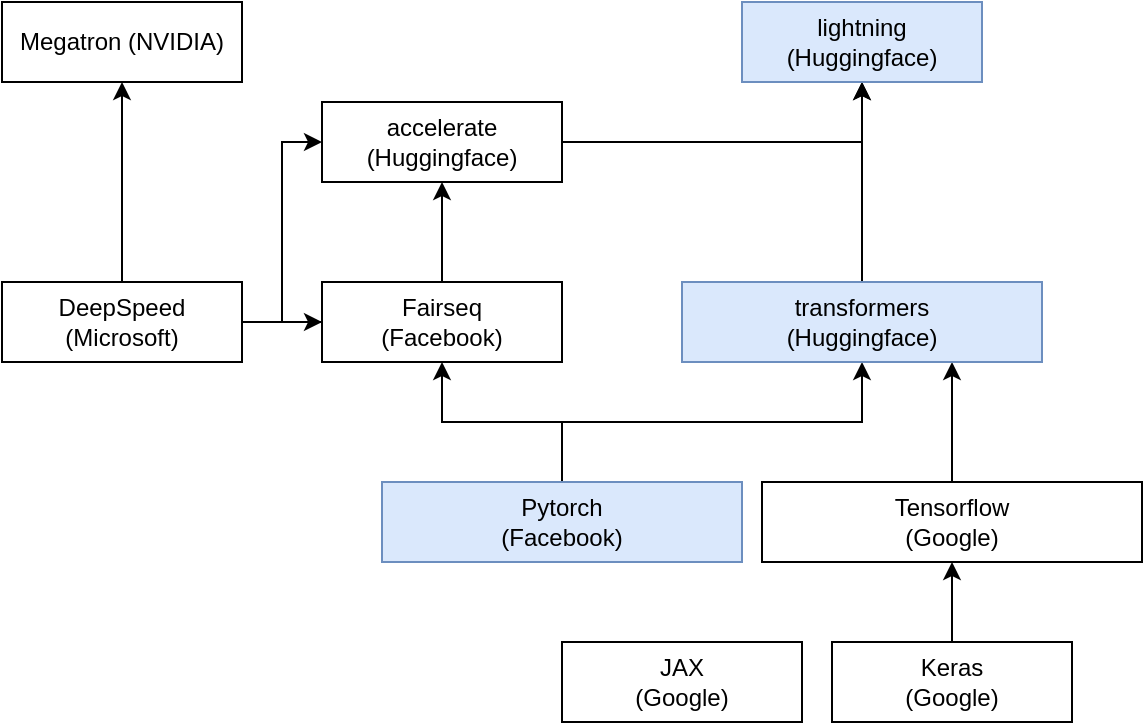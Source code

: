 <mxfile version="20.3.0" type="device"><diagram id="eN-JvWgIFwGv_E4J6JoS" name="Page-1"><mxGraphModel dx="996" dy="759" grid="1" gridSize="10" guides="1" tooltips="1" connect="1" arrows="1" fold="1" page="1" pageScale="1" pageWidth="850" pageHeight="1100" math="0" shadow="0"><root><mxCell id="0"/><mxCell id="1" parent="0"/><mxCell id="2Cd5YB76jDVJ4VVycv9u-18" style="edgeStyle=orthogonalEdgeStyle;rounded=0;orthogonalLoop=1;jettySize=auto;html=1;" edge="1" parent="1" source="2Cd5YB76jDVJ4VVycv9u-1" target="2Cd5YB76jDVJ4VVycv9u-4"><mxGeometry relative="1" as="geometry"/></mxCell><mxCell id="2Cd5YB76jDVJ4VVycv9u-20" style="edgeStyle=orthogonalEdgeStyle;rounded=0;orthogonalLoop=1;jettySize=auto;html=1;" edge="1" parent="1" source="2Cd5YB76jDVJ4VVycv9u-1" target="2Cd5YB76jDVJ4VVycv9u-9"><mxGeometry relative="1" as="geometry"/></mxCell><mxCell id="2Cd5YB76jDVJ4VVycv9u-1" value="Pytorch&lt;br&gt;(Facebook)" style="rounded=0;whiteSpace=wrap;html=1;fillColor=#dae8fc;strokeColor=#6c8ebf;" vertex="1" parent="1"><mxGeometry x="230" y="430" width="180" height="40" as="geometry"/></mxCell><mxCell id="2Cd5YB76jDVJ4VVycv9u-19" style="edgeStyle=orthogonalEdgeStyle;rounded=0;orthogonalLoop=1;jettySize=auto;html=1;entryX=0.75;entryY=1;entryDx=0;entryDy=0;" edge="1" parent="1" source="2Cd5YB76jDVJ4VVycv9u-2" target="2Cd5YB76jDVJ4VVycv9u-4"><mxGeometry relative="1" as="geometry"/></mxCell><mxCell id="2Cd5YB76jDVJ4VVycv9u-2" value="Tensorflow&lt;br&gt;(Google)" style="rounded=0;whiteSpace=wrap;html=1;" vertex="1" parent="1"><mxGeometry x="420" y="430" width="190" height="40" as="geometry"/></mxCell><mxCell id="2Cd5YB76jDVJ4VVycv9u-3" value="JAX&lt;br&gt;(Google)" style="rounded=0;whiteSpace=wrap;html=1;" vertex="1" parent="1"><mxGeometry x="320" y="510" width="120" height="40" as="geometry"/></mxCell><mxCell id="2Cd5YB76jDVJ4VVycv9u-14" style="edgeStyle=orthogonalEdgeStyle;rounded=0;orthogonalLoop=1;jettySize=auto;html=1;" edge="1" parent="1" source="2Cd5YB76jDVJ4VVycv9u-4" target="2Cd5YB76jDVJ4VVycv9u-11"><mxGeometry relative="1" as="geometry"/></mxCell><mxCell id="2Cd5YB76jDVJ4VVycv9u-4" value="transformers&lt;br&gt;(Huggingface)" style="rounded=0;whiteSpace=wrap;html=1;fillColor=#dae8fc;strokeColor=#6c8ebf;" vertex="1" parent="1"><mxGeometry x="380" y="330" width="180" height="40" as="geometry"/></mxCell><mxCell id="2Cd5YB76jDVJ4VVycv9u-5" value="Megatron (NVIDIA)" style="rounded=0;whiteSpace=wrap;html=1;" vertex="1" parent="1"><mxGeometry x="40" y="190" width="120" height="40" as="geometry"/></mxCell><mxCell id="2Cd5YB76jDVJ4VVycv9u-12" style="edgeStyle=orthogonalEdgeStyle;rounded=0;orthogonalLoop=1;jettySize=auto;html=1;" edge="1" parent="1" source="2Cd5YB76jDVJ4VVycv9u-7" target="2Cd5YB76jDVJ4VVycv9u-2"><mxGeometry relative="1" as="geometry"/></mxCell><mxCell id="2Cd5YB76jDVJ4VVycv9u-7" value="Keras&lt;br&gt;(Google)" style="rounded=0;whiteSpace=wrap;html=1;" vertex="1" parent="1"><mxGeometry x="455" y="510" width="120" height="40" as="geometry"/></mxCell><mxCell id="2Cd5YB76jDVJ4VVycv9u-13" style="edgeStyle=orthogonalEdgeStyle;rounded=0;orthogonalLoop=1;jettySize=auto;html=1;" edge="1" parent="1" source="2Cd5YB76jDVJ4VVycv9u-8" target="2Cd5YB76jDVJ4VVycv9u-10"><mxGeometry relative="1" as="geometry"/></mxCell><mxCell id="2Cd5YB76jDVJ4VVycv9u-16" style="edgeStyle=orthogonalEdgeStyle;rounded=0;orthogonalLoop=1;jettySize=auto;html=1;" edge="1" parent="1" source="2Cd5YB76jDVJ4VVycv9u-8" target="2Cd5YB76jDVJ4VVycv9u-9"><mxGeometry relative="1" as="geometry"/></mxCell><mxCell id="2Cd5YB76jDVJ4VVycv9u-17" style="edgeStyle=orthogonalEdgeStyle;rounded=0;orthogonalLoop=1;jettySize=auto;html=1;" edge="1" parent="1" source="2Cd5YB76jDVJ4VVycv9u-8" target="2Cd5YB76jDVJ4VVycv9u-5"><mxGeometry relative="1" as="geometry"/></mxCell><mxCell id="2Cd5YB76jDVJ4VVycv9u-21" style="edgeStyle=orthogonalEdgeStyle;rounded=0;orthogonalLoop=1;jettySize=auto;html=1;entryX=0;entryY=0.5;entryDx=0;entryDy=0;" edge="1" parent="1" source="2Cd5YB76jDVJ4VVycv9u-8" target="2Cd5YB76jDVJ4VVycv9u-10"><mxGeometry relative="1" as="geometry"/></mxCell><mxCell id="2Cd5YB76jDVJ4VVycv9u-8" value="DeepSpeed&lt;br&gt;(Microsoft)" style="rounded=0;whiteSpace=wrap;html=1;" vertex="1" parent="1"><mxGeometry x="40" y="330" width="120" height="40" as="geometry"/></mxCell><mxCell id="2Cd5YB76jDVJ4VVycv9u-9" value="Fairseq&lt;br&gt;(Facebook)" style="rounded=0;whiteSpace=wrap;html=1;" vertex="1" parent="1"><mxGeometry x="200" y="330" width="120" height="40" as="geometry"/></mxCell><mxCell id="2Cd5YB76jDVJ4VVycv9u-15" style="edgeStyle=orthogonalEdgeStyle;rounded=0;orthogonalLoop=1;jettySize=auto;html=1;" edge="1" parent="1" source="2Cd5YB76jDVJ4VVycv9u-10" target="2Cd5YB76jDVJ4VVycv9u-11"><mxGeometry relative="1" as="geometry"/></mxCell><mxCell id="2Cd5YB76jDVJ4VVycv9u-10" value="accelerate&lt;br&gt;(Huggingface)" style="rounded=0;whiteSpace=wrap;html=1;" vertex="1" parent="1"><mxGeometry x="200" y="240" width="120" height="40" as="geometry"/></mxCell><mxCell id="2Cd5YB76jDVJ4VVycv9u-11" value="lightning&lt;br&gt;(Huggingface)" style="rounded=0;whiteSpace=wrap;html=1;fillColor=#dae8fc;strokeColor=#6c8ebf;" vertex="1" parent="1"><mxGeometry x="410" y="190" width="120" height="40" as="geometry"/></mxCell></root></mxGraphModel></diagram></mxfile>